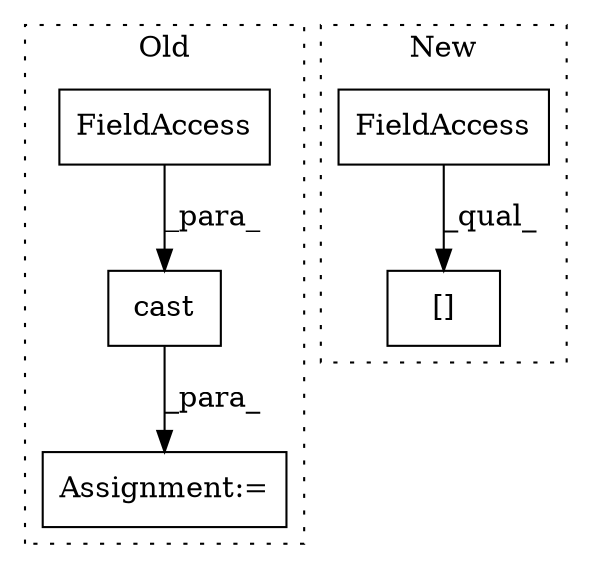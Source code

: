 digraph G {
subgraph cluster0 {
1 [label="cast" a="32" s="4147,4197" l="5,1" shape="box"];
3 [label="Assignment:=" a="7" s="3985" l="1" shape="box"];
5 [label="FieldAccess" a="22" s="4179" l="18" shape="box"];
label = "Old";
style="dotted";
}
subgraph cluster1 {
2 [label="[]" a="2" s="4139,4157" l="17,1" shape="box"];
4 [label="FieldAccess" a="22" s="4139" l="16" shape="box"];
label = "New";
style="dotted";
}
1 -> 3 [label="_para_"];
4 -> 2 [label="_qual_"];
5 -> 1 [label="_para_"];
}